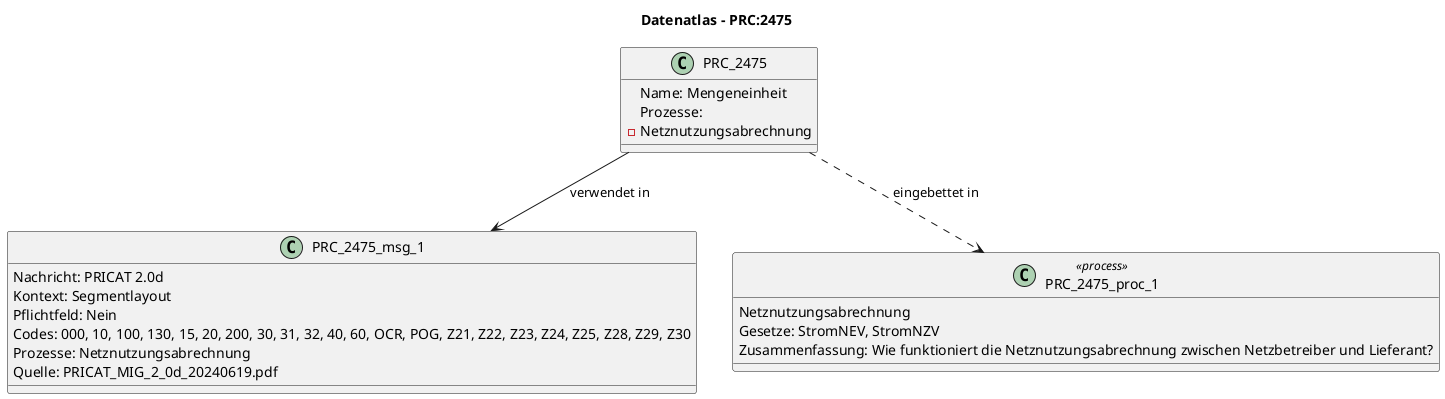 @startuml
title Datenatlas – PRC:2475
class PRC_2475 {
  Name: Mengeneinheit
  Prozesse:
    - Netznutzungsabrechnung
}
class PRC_2475_msg_1 {
  Nachricht: PRICAT 2.0d
  Kontext: Segmentlayout
  Pflichtfeld: Nein
  Codes: 000, 10, 100, 130, 15, 20, 200, 30, 31, 32, 40, 60, OCR, POG, Z21, Z22, Z23, Z24, Z25, Z28, Z29, Z30
  Prozesse: Netznutzungsabrechnung
  Quelle: PRICAT_MIG_2_0d_20240619.pdf
}
PRC_2475 --> PRC_2475_msg_1 : verwendet in
class PRC_2475_proc_1 <<process>> {
  Netznutzungsabrechnung
  Gesetze: StromNEV, StromNZV
  Zusammenfassung: Wie funktioniert die Netznutzungsabrechnung zwischen Netzbetreiber und Lieferant?
}
PRC_2475 ..> PRC_2475_proc_1 : eingebettet in
@enduml